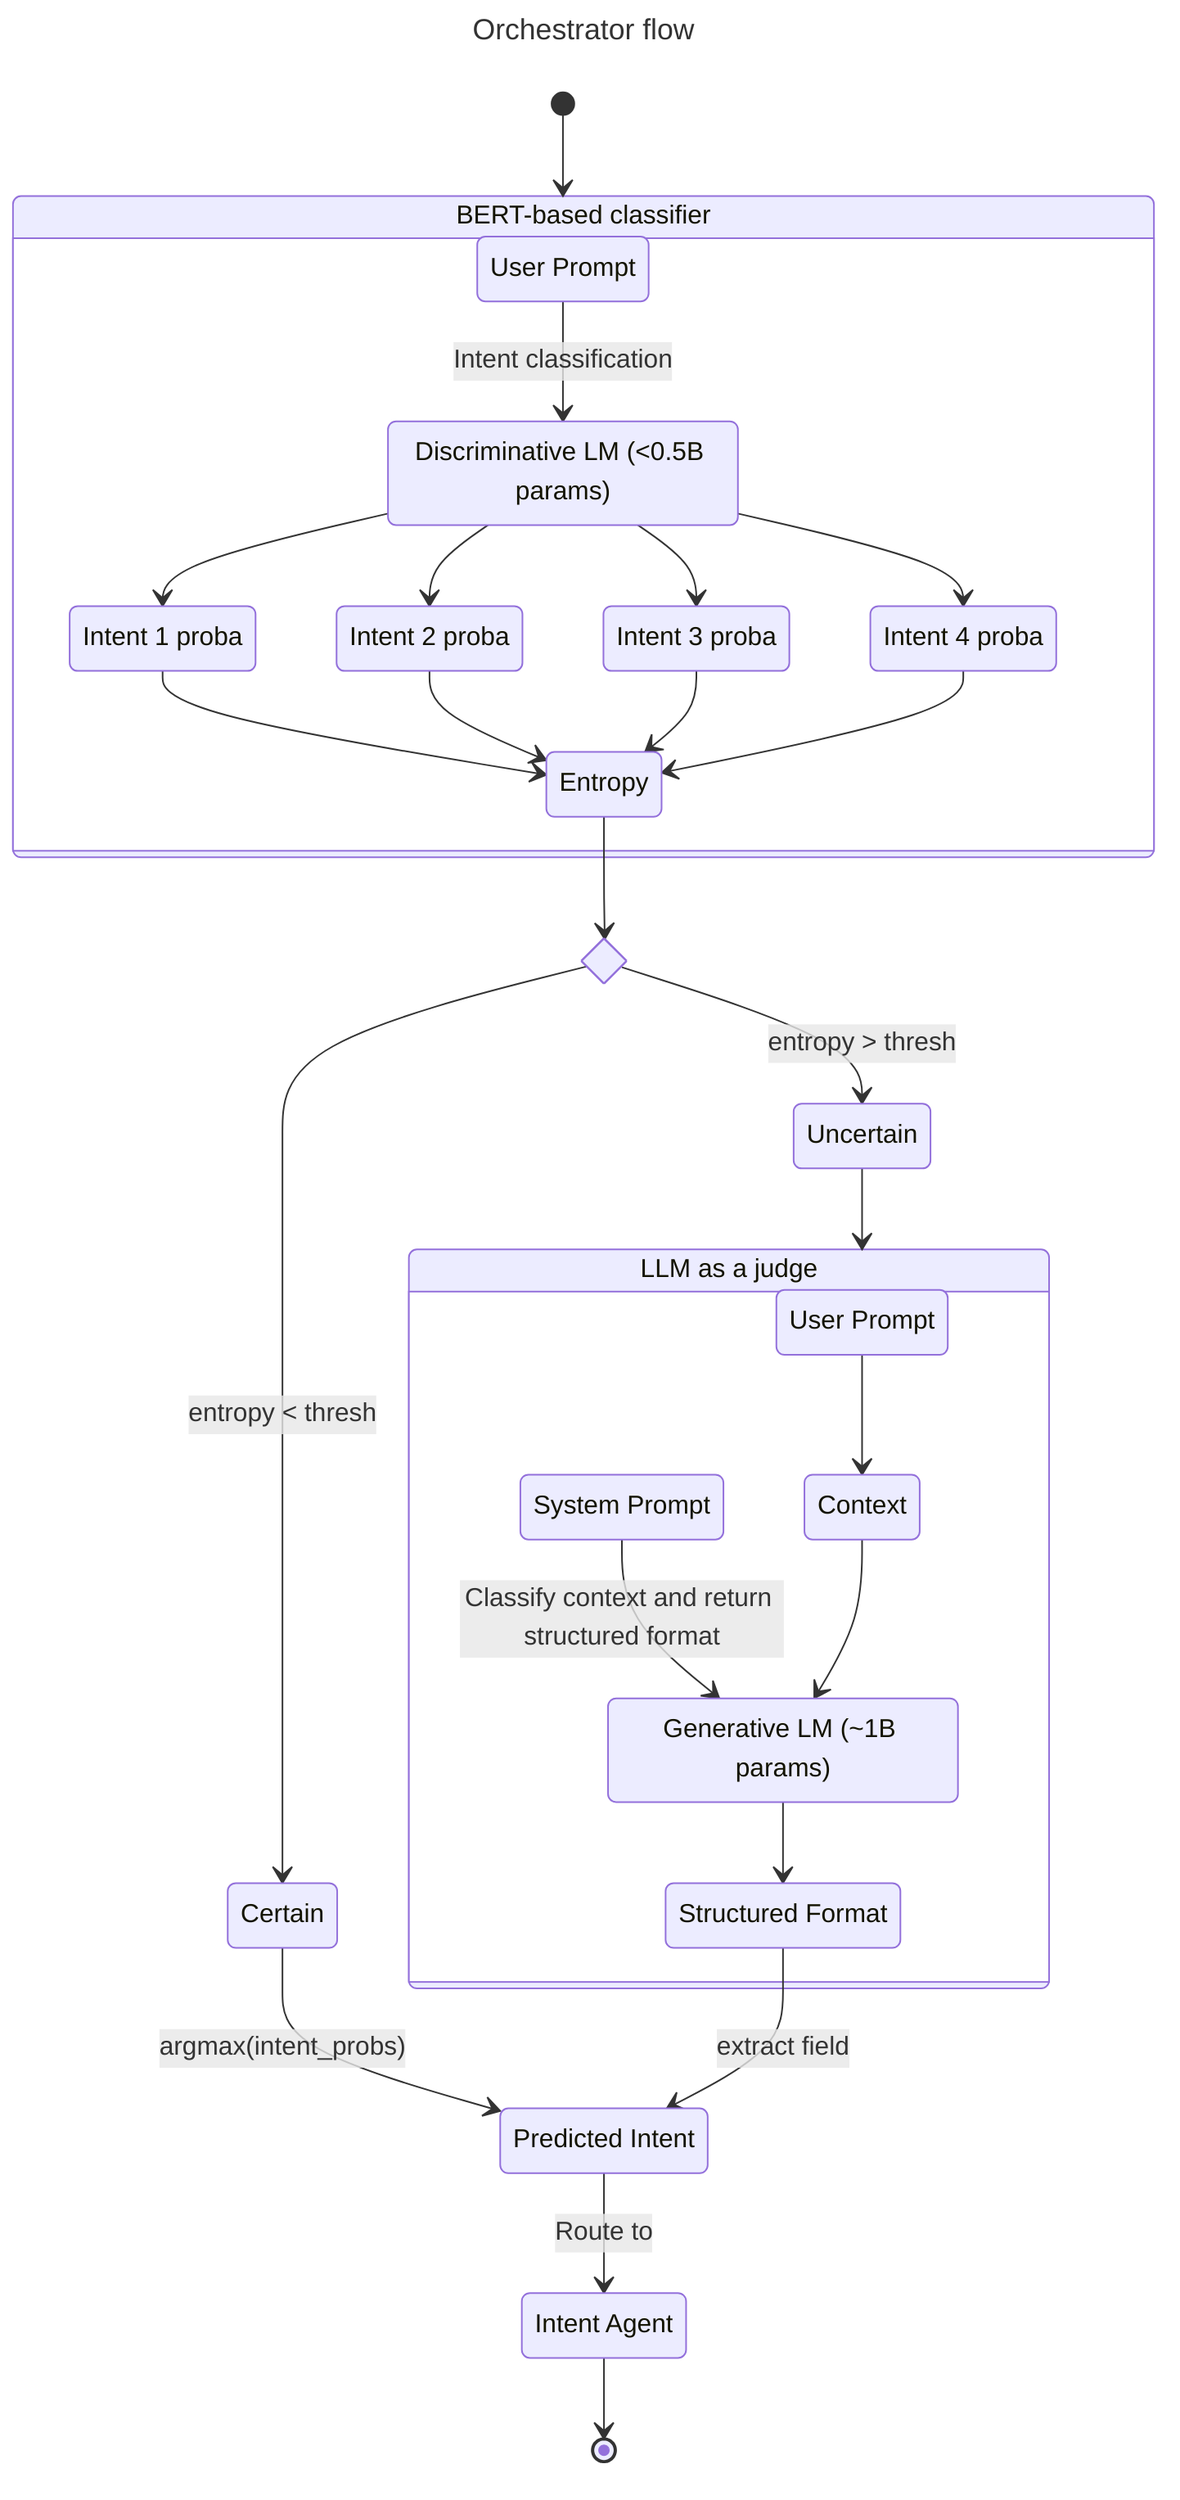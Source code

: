 ---
title: Orchestrator flow
---
stateDiagram-v2
    [*] --> bert_clf
    
    bert_clf: BERT-based classifier
    state bert_clf {
        usr_prmpt: User Prompt
        usr_prmpt --> disc_lm: Intent classification
        disc_lm: Discriminative LM (<0.5B params)

        i1_prob: Intent 1 proba
        i2_prob: Intent 2 proba
        i3_prob: Intent 3 proba
        i4_prob: Intent 4 proba
        disc_lm --> i1_prob
        disc_lm --> i2_prob
        disc_lm --> i3_prob
        disc_lm --> i4_prob

        i1_prob --> Entropy
        i2_prob --> Entropy
        i3_prob --> Entropy
        i4_prob --> Entropy
    }

    state if_state <<choice>>
    Entropy --> if_state

    if_state --> Certain: entropy < thresh
    i_pred: Predicted Intent
    Certain --> i_pred: argmax(intent_probs)

    if_state --> Uncertain: entropy > thresh
    llm_as_judge: LLM as a judge
    Uncertain --> llm_as_judge
    state llm_as_judge {
        usr_prmpt2: User Prompt
        gen_lm: Generative LM (~1B params)
        sys_prmpt: System Prompt
        sys_prmpt --> gen_lm : Classify context and return structured format
        usr_prmpt2 --> Context
        Context --> gen_lm
        structured_format: Structured Format 
        gen_lm --> structured_format

    }
    structured_format --> i_pred: extract field
    i_agent: Intent Agent
    i_pred --> i_agent: Route to
    i_agent --> [*]